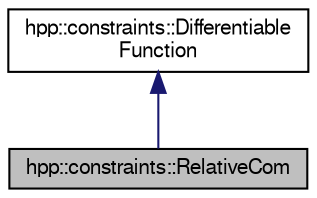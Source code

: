 digraph "hpp::constraints::RelativeCom"
{
  edge [fontname="FreeSans",fontsize="10",labelfontname="FreeSans",labelfontsize="10"];
  node [fontname="FreeSans",fontsize="10",shape=record];
  Node1 [label="hpp::constraints::RelativeCom",height=0.2,width=0.4,color="black", fillcolor="grey75", style="filled" fontcolor="black"];
  Node2 -> Node1 [dir="back",color="midnightblue",fontsize="10",style="solid",fontname="FreeSans"];
  Node2 [label="hpp::constraints::Differentiable\lFunction",height=0.2,width=0.4,color="black", fillcolor="white", style="filled",URL="$a00007.html",tooltip="Differentiable function. "];
}
